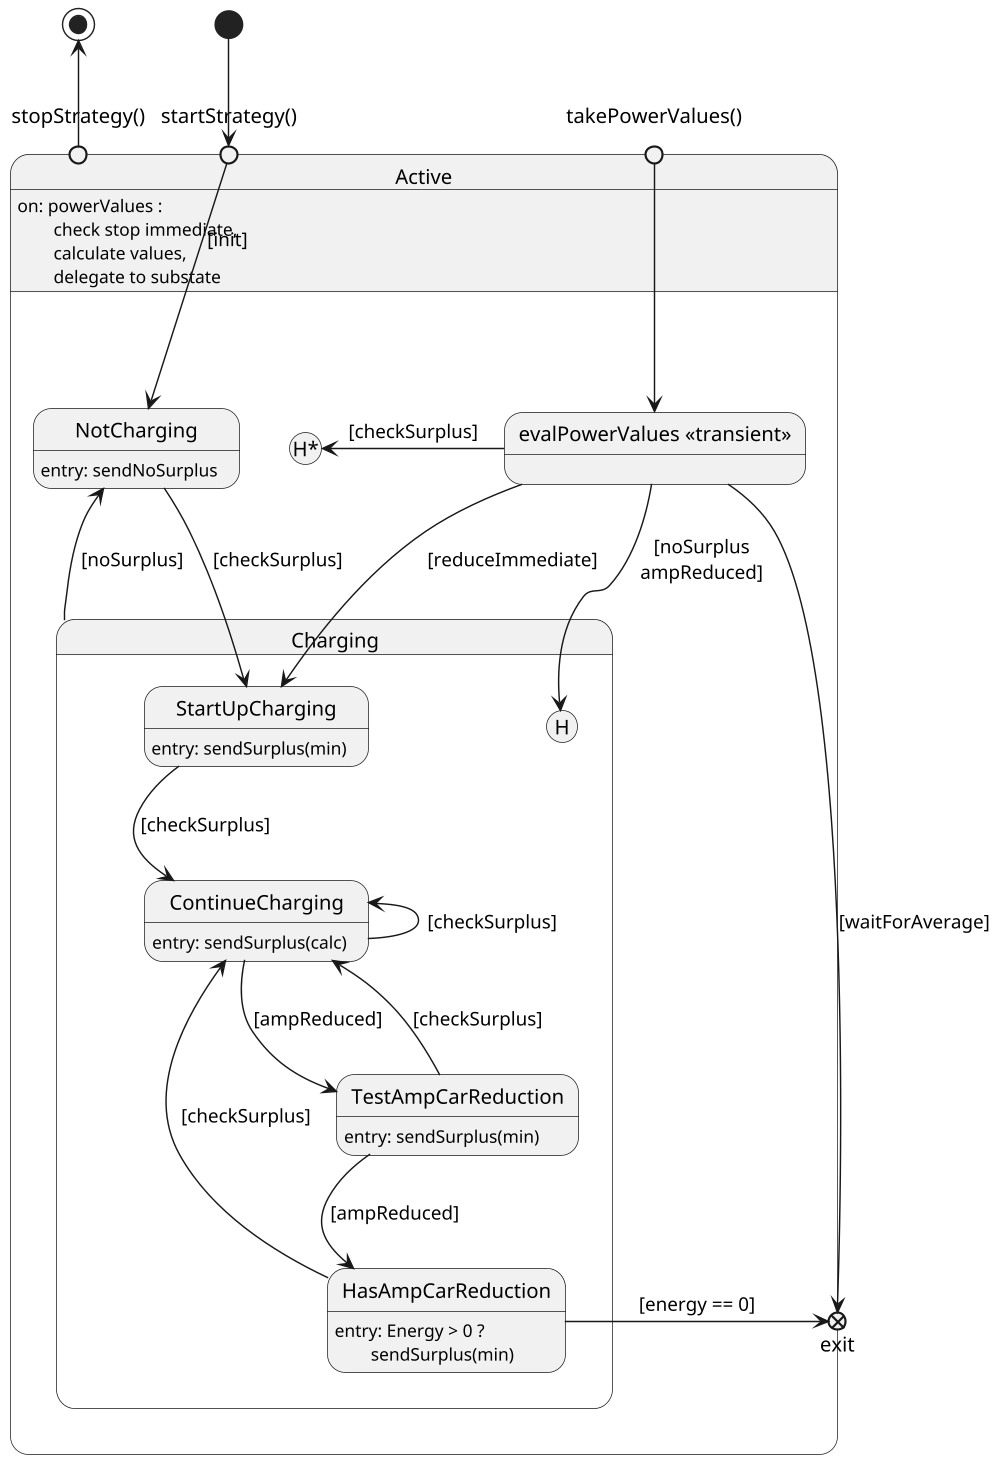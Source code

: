 @startuml
'https://plantuml.com/state-diagram

scale 1000 width

'act -left-> act : [takePowerValues : eval]
state "Active" as act {

    act: on: powerValues : \n\tcheck stop immediate,\n\tcalculate values,\n\tdelegate to substate

    state "takePowerValues()" as pv <<entryPoint>>
    state "startStrategy()" as start <<entryPoint>>
    state "stopStrategy()" as stop <<entryPoint>>

    start -down-> nc : [init]


    state "NotCharging" as nc
    nc: entry: sendNoSurplus

 '   state "Filling Stack" as fill

    state "evalPowerValues <<transient>>" as eval

    state "Charging" as charge {

        state "StartUpCharging" as sc
        sc: entry: sendSurplus(min)

        state "ContinueCharging" as ch
        ch: entry: sendSurplus(calc)

        state "TestAmpCarReduction" as tr
        tr: entry: sendSurplus(min)

        state "HasAmpCarReduction" as hr
        hr: entry: Energy > 0 ?\n\tsendSurplus(min)
        nc --> sc : [checkSurplus]

        eval --> [H] : [noSurplus\nampReduced]

    }
    state exit <<exitPoint>>

    eval -left-> [H*] : [checkSurplus]
    eval --> exit : [waitForAverage]
    eval -down-> sc : [reduceImmediate]

    charge -up-> nc : [noSurplus]

    sc -down-> ch : [checkSurplus]
    ch -left-> ch : [checkSurplus]
    ch -down-> tr : [ampReduced]
    tr -up-> ch : [checkSurplus]
    tr -down-> hr : [ampReduced]
    hr -up-> ch : [checkSurplus]
    hr -right-> exit : [energy == 0]
}
pv --> eval
[*] -down-> start
'exit -down-> [*] : [stopStrategy]
stop -up-> [*]
@enduml